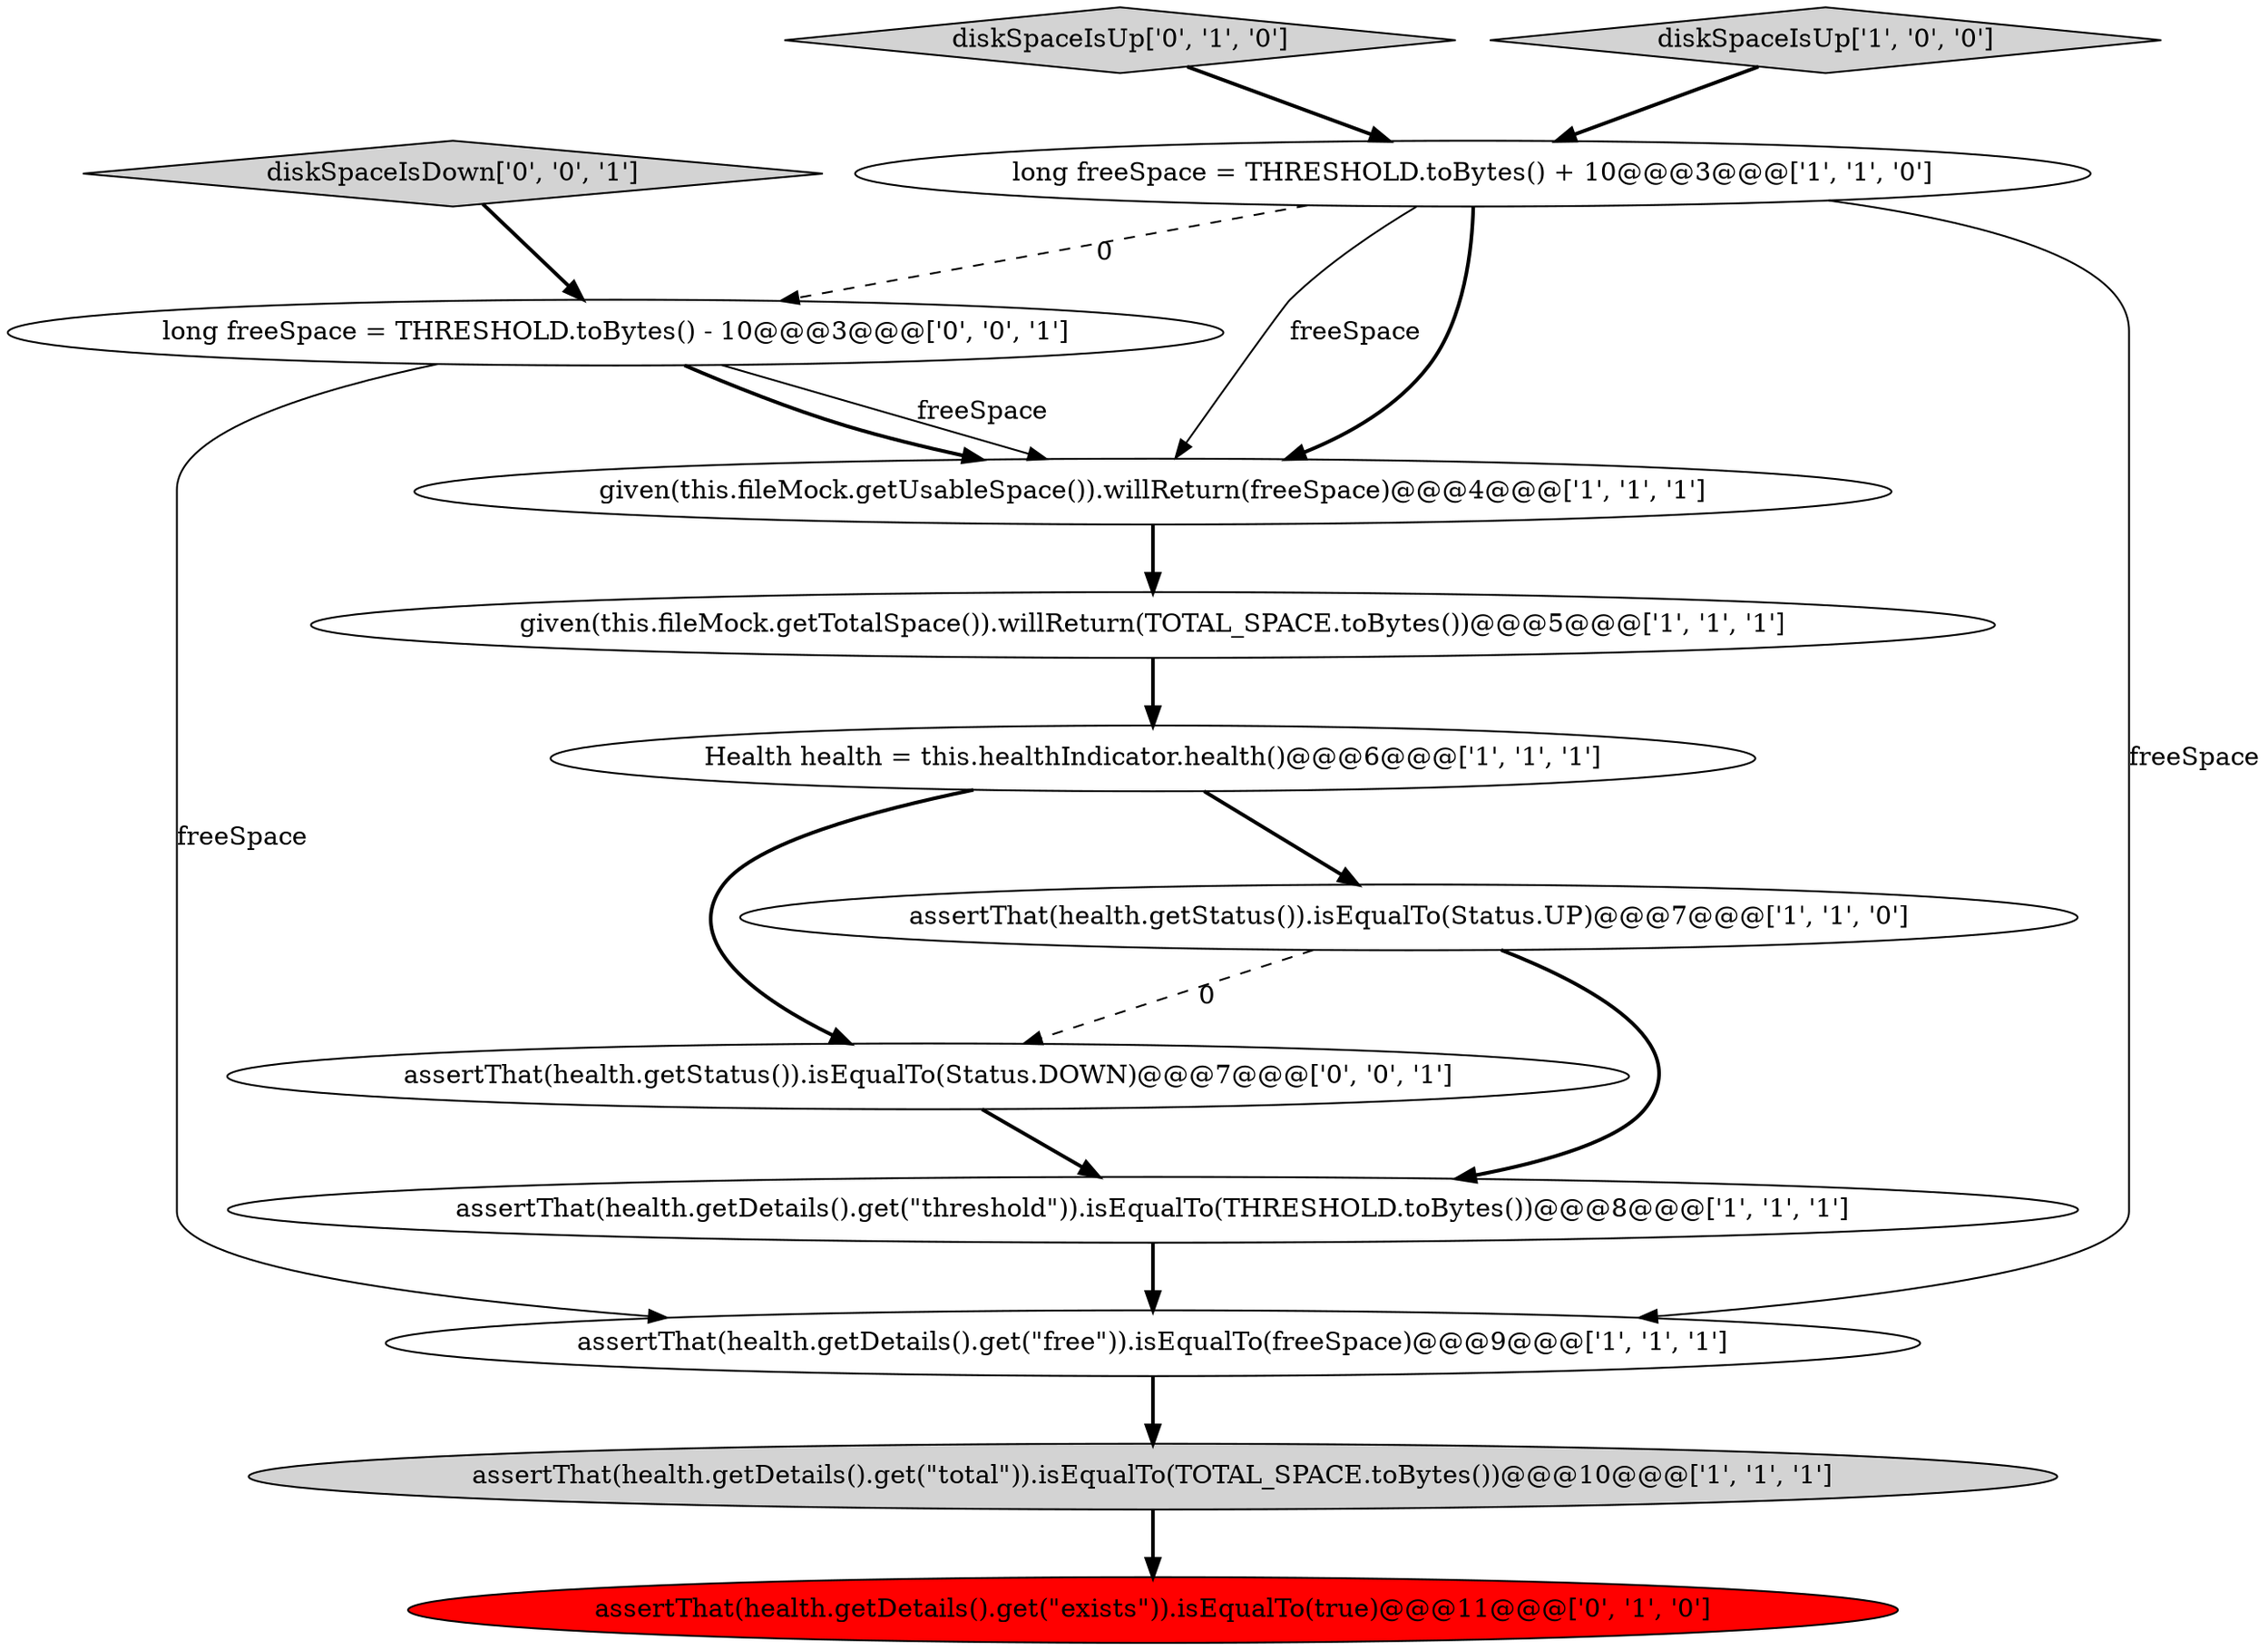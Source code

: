 digraph {
0 [style = filled, label = "assertThat(health.getDetails().get(\"threshold\")).isEqualTo(THRESHOLD.toBytes())@@@8@@@['1', '1', '1']", fillcolor = white, shape = ellipse image = "AAA0AAABBB1BBB"];
9 [style = filled, label = "diskSpaceIsUp['0', '1', '0']", fillcolor = lightgray, shape = diamond image = "AAA0AAABBB2BBB"];
10 [style = filled, label = "assertThat(health.getDetails().get(\"exists\")).isEqualTo(true)@@@11@@@['0', '1', '0']", fillcolor = red, shape = ellipse image = "AAA1AAABBB2BBB"];
8 [style = filled, label = "assertThat(health.getDetails().get(\"total\")).isEqualTo(TOTAL_SPACE.toBytes())@@@10@@@['1', '1', '1']", fillcolor = lightgray, shape = ellipse image = "AAA0AAABBB1BBB"];
12 [style = filled, label = "diskSpaceIsDown['0', '0', '1']", fillcolor = lightgray, shape = diamond image = "AAA0AAABBB3BBB"];
2 [style = filled, label = "assertThat(health.getDetails().get(\"free\")).isEqualTo(freeSpace)@@@9@@@['1', '1', '1']", fillcolor = white, shape = ellipse image = "AAA0AAABBB1BBB"];
6 [style = filled, label = "given(this.fileMock.getTotalSpace()).willReturn(TOTAL_SPACE.toBytes())@@@5@@@['1', '1', '1']", fillcolor = white, shape = ellipse image = "AAA0AAABBB1BBB"];
5 [style = filled, label = "given(this.fileMock.getUsableSpace()).willReturn(freeSpace)@@@4@@@['1', '1', '1']", fillcolor = white, shape = ellipse image = "AAA0AAABBB1BBB"];
1 [style = filled, label = "diskSpaceIsUp['1', '0', '0']", fillcolor = lightgray, shape = diamond image = "AAA0AAABBB1BBB"];
3 [style = filled, label = "long freeSpace = THRESHOLD.toBytes() + 10@@@3@@@['1', '1', '0']", fillcolor = white, shape = ellipse image = "AAA0AAABBB1BBB"];
4 [style = filled, label = "assertThat(health.getStatus()).isEqualTo(Status.UP)@@@7@@@['1', '1', '0']", fillcolor = white, shape = ellipse image = "AAA0AAABBB1BBB"];
11 [style = filled, label = "assertThat(health.getStatus()).isEqualTo(Status.DOWN)@@@7@@@['0', '0', '1']", fillcolor = white, shape = ellipse image = "AAA0AAABBB3BBB"];
7 [style = filled, label = "Health health = this.healthIndicator.health()@@@6@@@['1', '1', '1']", fillcolor = white, shape = ellipse image = "AAA0AAABBB1BBB"];
13 [style = filled, label = "long freeSpace = THRESHOLD.toBytes() - 10@@@3@@@['0', '0', '1']", fillcolor = white, shape = ellipse image = "AAA0AAABBB3BBB"];
1->3 [style = bold, label=""];
9->3 [style = bold, label=""];
12->13 [style = bold, label=""];
8->10 [style = bold, label=""];
3->5 [style = bold, label=""];
11->0 [style = bold, label=""];
7->11 [style = bold, label=""];
7->4 [style = bold, label=""];
5->6 [style = bold, label=""];
6->7 [style = bold, label=""];
4->11 [style = dashed, label="0"];
3->13 [style = dashed, label="0"];
3->5 [style = solid, label="freeSpace"];
3->2 [style = solid, label="freeSpace"];
13->2 [style = solid, label="freeSpace"];
13->5 [style = solid, label="freeSpace"];
2->8 [style = bold, label=""];
4->0 [style = bold, label=""];
0->2 [style = bold, label=""];
13->5 [style = bold, label=""];
}

